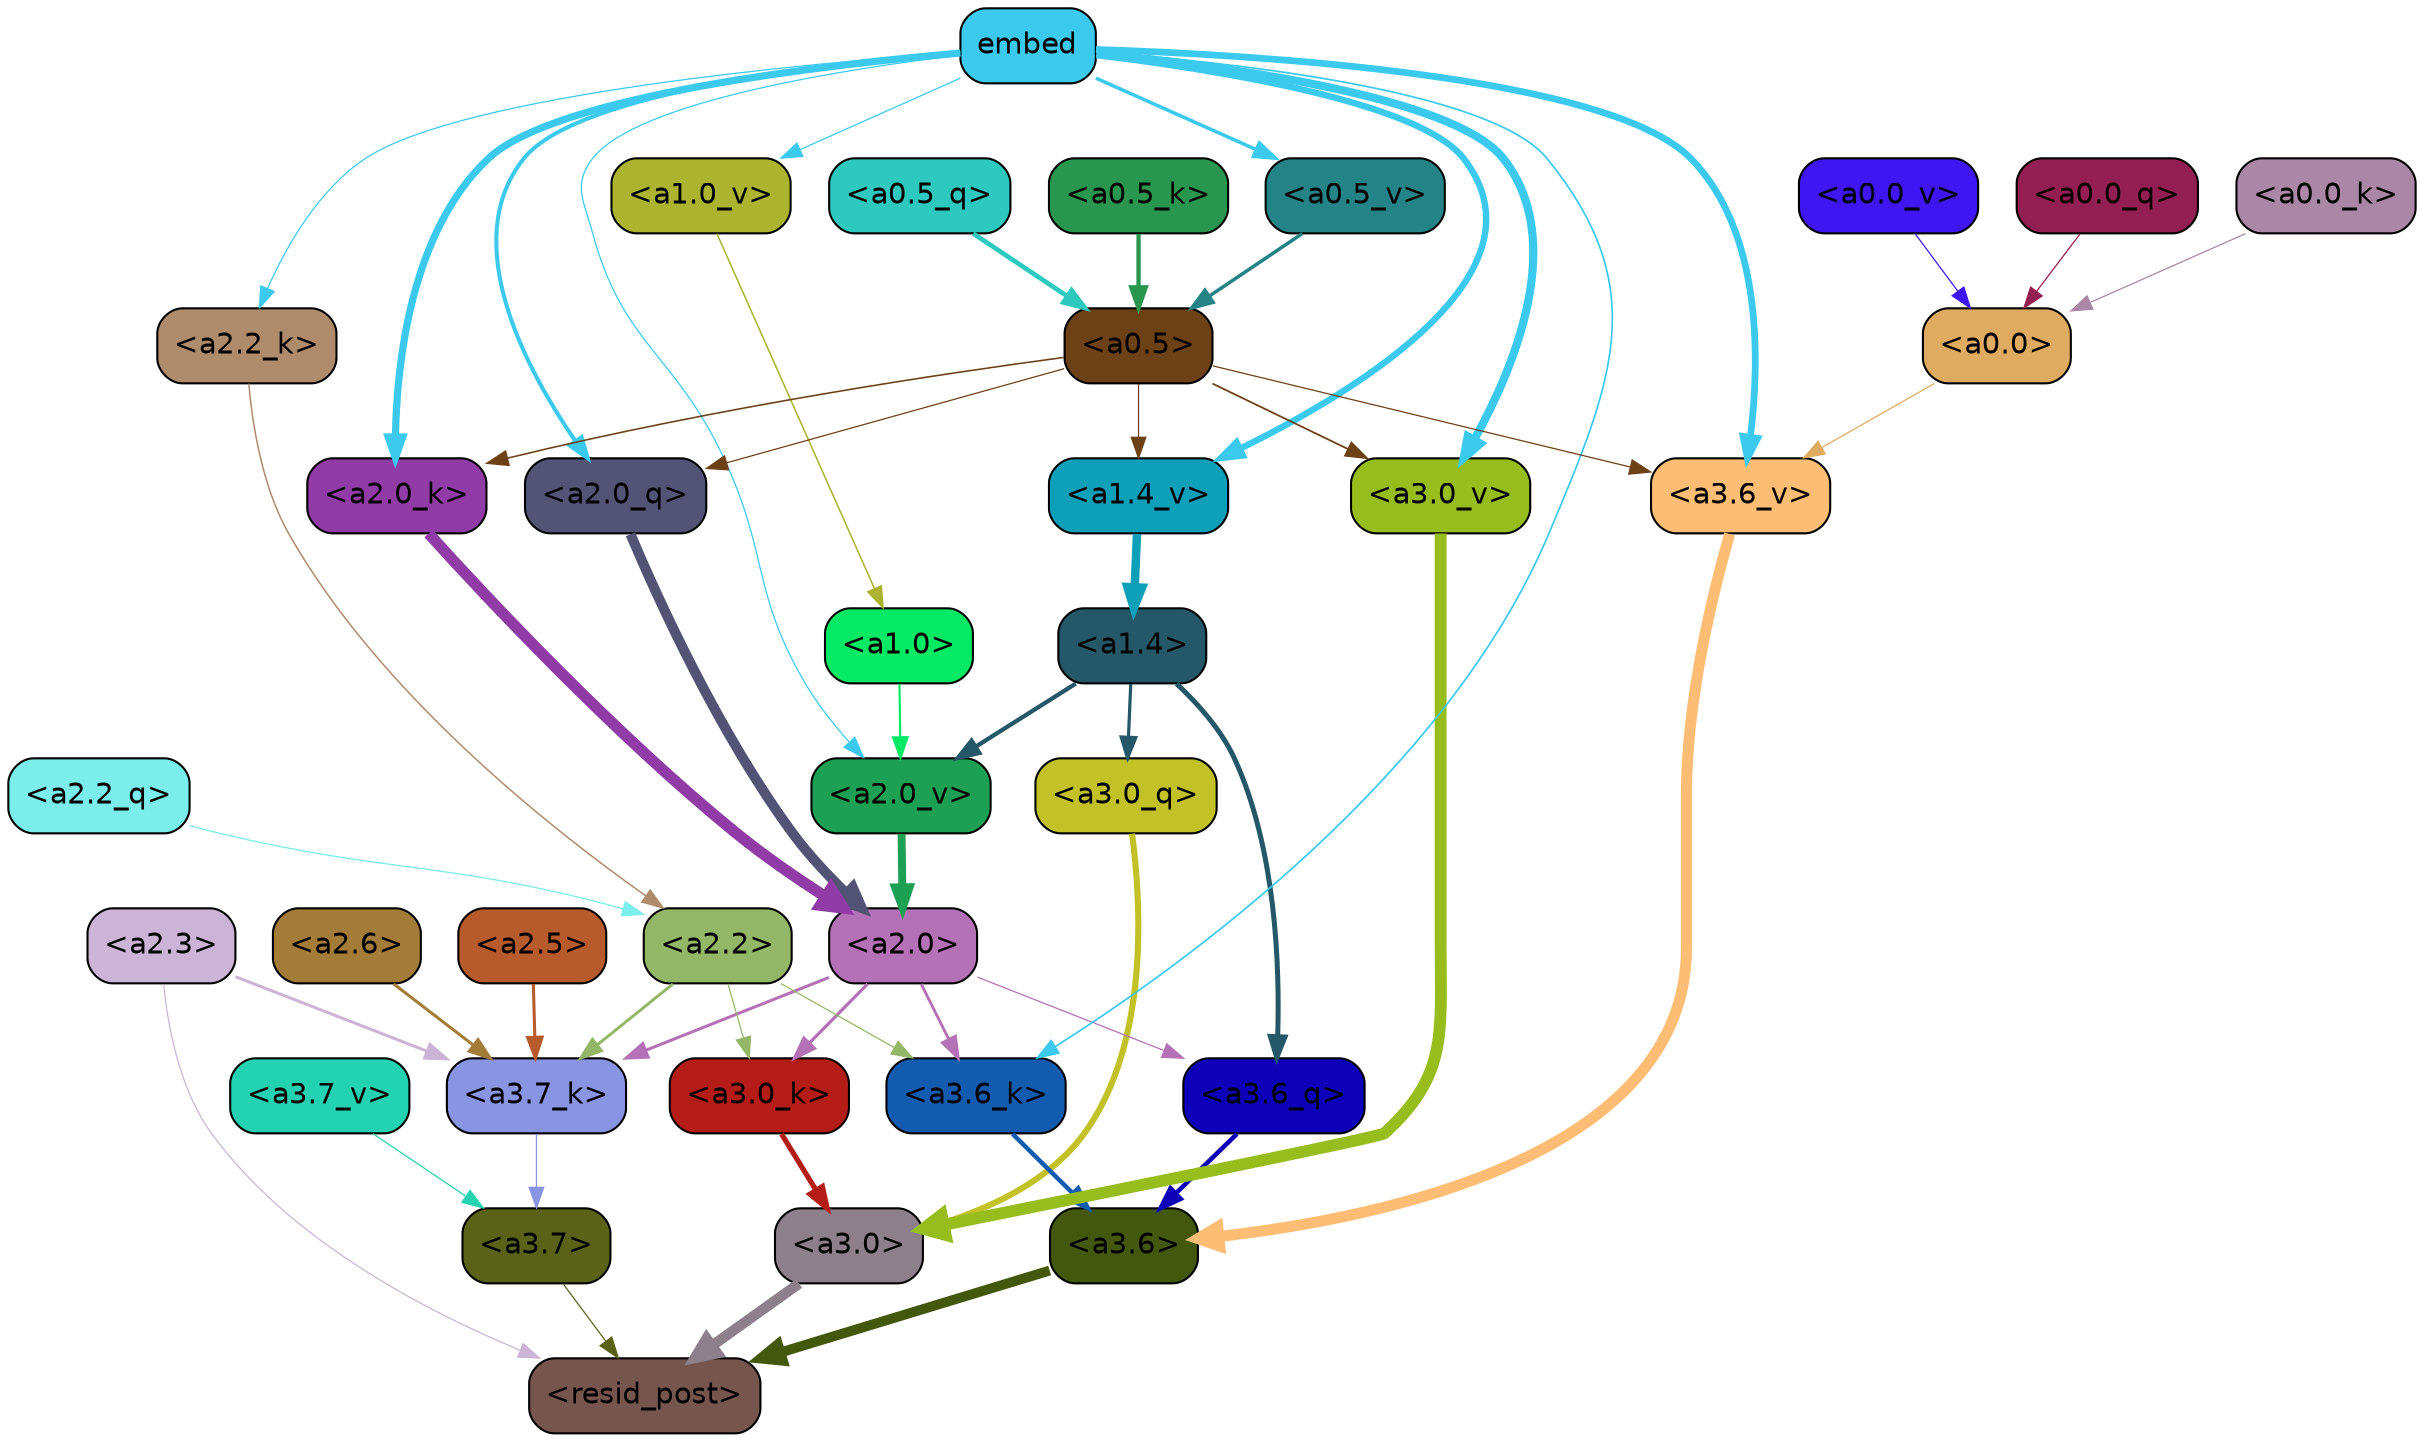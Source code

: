 strict digraph "" {
	graph [bgcolor=transparent,
		layout=dot,
		overlap=false,
		splines=true
	];
	"<a3.7>"	[color=black,
		fillcolor="#596216",
		fontname=Helvetica,
		shape=box,
		style="filled, rounded"];
	"<resid_post>"	[color=black,
		fillcolor="#76554e",
		fontname=Helvetica,
		shape=box,
		style="filled, rounded"];
	"<a3.7>" -> "<resid_post>"	[color="#596216",
		penwidth=0.6];
	"<a3.6>"	[color=black,
		fillcolor="#43580d",
		fontname=Helvetica,
		shape=box,
		style="filled, rounded"];
	"<a3.6>" -> "<resid_post>"	[color="#43580d",
		penwidth=4.749041676521301];
	"<a3.0>"	[color=black,
		fillcolor="#8d808b",
		fontname=Helvetica,
		shape=box,
		style="filled, rounded"];
	"<a3.0>" -> "<resid_post>"	[color="#8d808b",
		penwidth=5.004215121269226];
	"<a2.3>"	[color=black,
		fillcolor="#ccb4d6",
		fontname=Helvetica,
		shape=box,
		style="filled, rounded"];
	"<a2.3>" -> "<resid_post>"	[color="#ccb4d6",
		penwidth=0.6];
	"<a3.7_k>"	[color=black,
		fillcolor="#8994e3",
		fontname=Helvetica,
		shape=box,
		style="filled, rounded"];
	"<a2.3>" -> "<a3.7_k>"	[color="#ccb4d6",
		penwidth=1.4559586644172668];
	"<a3.6_q>"	[color=black,
		fillcolor="#0d00b8",
		fontname=Helvetica,
		shape=box,
		style="filled, rounded"];
	"<a3.6_q>" -> "<a3.6>"	[color="#0d00b8",
		penwidth=2.199681341648102];
	"<a3.0_q>"	[color=black,
		fillcolor="#c2c126",
		fontname=Helvetica,
		shape=box,
		style="filled, rounded"];
	"<a3.0_q>" -> "<a3.0>"	[color="#c2c126",
		penwidth=2.9459195733070374];
	"<a3.7_k>" -> "<a3.7>"	[color="#8994e3",
		penwidth=0.6];
	"<a3.6_k>"	[color=black,
		fillcolor="#135baf",
		fontname=Helvetica,
		shape=box,
		style="filled, rounded"];
	"<a3.6_k>" -> "<a3.6>"	[color="#135baf",
		penwidth=2.13908451795578];
	"<a3.0_k>"	[color=black,
		fillcolor="#b31c17",
		fontname=Helvetica,
		shape=box,
		style="filled, rounded"];
	"<a3.0_k>" -> "<a3.0>"	[color="#b31c17",
		penwidth=2.520303964614868];
	"<a3.7_v>"	[color=black,
		fillcolor="#23d2b0",
		fontname=Helvetica,
		shape=box,
		style="filled, rounded"];
	"<a3.7_v>" -> "<a3.7>"	[color="#23d2b0",
		penwidth=0.6];
	"<a3.6_v>"	[color=black,
		fillcolor="#febd74",
		fontname=Helvetica,
		shape=box,
		style="filled, rounded"];
	"<a3.6_v>" -> "<a3.6>"	[color="#febd74",
		penwidth=5.297133803367615];
	"<a3.0_v>"	[color=black,
		fillcolor="#96bd1b",
		fontname=Helvetica,
		shape=box,
		style="filled, rounded"];
	"<a3.0_v>" -> "<a3.0>"	[color="#96bd1b",
		penwidth=5.680712580680847];
	"<a2.0>"	[color=black,
		fillcolor="#b471b6",
		fontname=Helvetica,
		shape=box,
		style="filled, rounded"];
	"<a2.0>" -> "<a3.6_q>"	[color="#b471b6",
		penwidth=0.6];
	"<a2.0>" -> "<a3.7_k>"	[color="#b471b6",
		penwidth=1.4582423567771912];
	"<a2.0>" -> "<a3.6_k>"	[color="#b471b6",
		penwidth=1.3792681694030762];
	"<a2.0>" -> "<a3.0_k>"	[color="#b471b6",
		penwidth=1.5433646440505981];
	"<a1.4>"	[color=black,
		fillcolor="#245868",
		fontname=Helvetica,
		shape=box,
		style="filled, rounded"];
	"<a1.4>" -> "<a3.6_q>"	[color="#245868",
		penwidth=2.407962203025818];
	"<a1.4>" -> "<a3.0_q>"	[color="#245868",
		penwidth=1.5490156412124634];
	"<a2.0_v>"	[color=black,
		fillcolor="#1ca053",
		fontname=Helvetica,
		shape=box,
		style="filled, rounded"];
	"<a1.4>" -> "<a2.0_v>"	[color="#245868",
		penwidth=2.058677911758423];
	"<a2.6>"	[color=black,
		fillcolor="#a37d38",
		fontname=Helvetica,
		shape=box,
		style="filled, rounded"];
	"<a2.6>" -> "<a3.7_k>"	[color="#a37d38",
		penwidth=1.468173325061798];
	"<a2.5>"	[color=black,
		fillcolor="#b85b2c",
		fontname=Helvetica,
		shape=box,
		style="filled, rounded"];
	"<a2.5>" -> "<a3.7_k>"	[color="#b85b2c",
		penwidth=1.457568109035492];
	"<a2.2>"	[color=black,
		fillcolor="#94b667",
		fontname=Helvetica,
		shape=box,
		style="filled, rounded"];
	"<a2.2>" -> "<a3.7_k>"	[color="#94b667",
		penwidth=1.4199435114860535];
	"<a2.2>" -> "<a3.6_k>"	[color="#94b667",
		penwidth=0.6];
	"<a2.2>" -> "<a3.0_k>"	[color="#94b667",
		penwidth=0.6];
	embed	[color=black,
		fillcolor="#3bc9ed",
		fontname=Helvetica,
		shape=box,
		style="filled, rounded"];
	embed -> "<a3.6_k>"	[color="#3bc9ed",
		penwidth=0.8273519277572632];
	embed -> "<a3.6_v>"	[color="#3bc9ed",
		penwidth=3.2414157912135124];
	embed -> "<a3.0_v>"	[color="#3bc9ed",
		penwidth=3.929257571697235];
	"<a2.0_q>"	[color=black,
		fillcolor="#535375",
		fontname=Helvetica,
		shape=box,
		style="filled, rounded"];
	embed -> "<a2.0_q>"	[color="#3bc9ed",
		penwidth=1.9435837268829346];
	"<a2.2_k>"	[color=black,
		fillcolor="#ae8b6b",
		fontname=Helvetica,
		shape=box,
		style="filled, rounded"];
	embed -> "<a2.2_k>"	[color="#3bc9ed",
		penwidth=0.6];
	"<a2.0_k>"	[color=black,
		fillcolor="#913ca6",
		fontname=Helvetica,
		shape=box,
		style="filled, rounded"];
	embed -> "<a2.0_k>"	[color="#3bc9ed",
		penwidth=3.4579111337661743];
	embed -> "<a2.0_v>"	[color="#3bc9ed",
		penwidth=0.6];
	"<a1.4_v>"	[color=black,
		fillcolor="#0fa0b9",
		fontname=Helvetica,
		shape=box,
		style="filled, rounded"];
	embed -> "<a1.4_v>"	[color="#3bc9ed",
		penwidth=3.0905416011810303];
	"<a1.0_v>"	[color=black,
		fillcolor="#acb42f",
		fontname=Helvetica,
		shape=box,
		style="filled, rounded"];
	embed -> "<a1.0_v>"	[color="#3bc9ed",
		penwidth=0.6];
	"<a0.5_v>"	[color=black,
		fillcolor="#248387",
		fontname=Helvetica,
		shape=box,
		style="filled, rounded"];
	embed -> "<a0.5_v>"	[color="#3bc9ed",
		penwidth=1.6968016624450684];
	"<a0.5>"	[color=black,
		fillcolor="#6d4116",
		fontname=Helvetica,
		shape=box,
		style="filled, rounded"];
	"<a0.5>" -> "<a3.6_v>"	[color="#6d4116",
		penwidth=0.6];
	"<a0.5>" -> "<a3.0_v>"	[color="#6d4116",
		penwidth=0.8535017371177673];
	"<a0.5>" -> "<a2.0_q>"	[color="#6d4116",
		penwidth=0.6];
	"<a0.5>" -> "<a2.0_k>"	[color="#6d4116",
		penwidth=0.7646331787109375];
	"<a0.5>" -> "<a1.4_v>"	[color="#6d4116",
		penwidth=0.6];
	"<a0.0>"	[color=black,
		fillcolor="#deab60",
		fontname=Helvetica,
		shape=box,
		style="filled, rounded"];
	"<a0.0>" -> "<a3.6_v>"	[color="#deab60",
		penwidth=0.6];
	"<a2.2_q>"	[color=black,
		fillcolor="#7beeeb",
		fontname=Helvetica,
		shape=box,
		style="filled, rounded"];
	"<a2.2_q>" -> "<a2.2>"	[color="#7beeeb",
		penwidth=0.6301735639572144];
	"<a2.0_q>" -> "<a2.0>"	[color="#535375",
		penwidth=4.832814455032349];
	"<a2.2_k>" -> "<a2.2>"	[color="#ae8b6b",
		penwidth=0.7200896441936493];
	"<a2.0_k>" -> "<a2.0>"	[color="#913ca6",
		penwidth=5.423068851232529];
	"<a2.0_v>" -> "<a2.0>"	[color="#1ca053",
		penwidth=3.7890332341194153];
	"<a1.0>"	[color=black,
		fillcolor="#04ea65",
		fontname=Helvetica,
		shape=box,
		style="filled, rounded"];
	"<a1.0>" -> "<a2.0_v>"	[color="#04ea65",
		penwidth=1.041085124015808];
	"<a1.4_v>" -> "<a1.4>"	[color="#0fa0b9",
		penwidth=4.065267086029053];
	"<a1.0_v>" -> "<a1.0>"	[color="#acb42f",
		penwidth=0.7517843246459961];
	"<a0.5_q>"	[color=black,
		fillcolor="#2dc8be",
		fontname=Helvetica,
		shape=box,
		style="filled, rounded"];
	"<a0.5_q>" -> "<a0.5>"	[color="#2dc8be",
		penwidth=2.2789151668548584];
	"<a0.0_q>"	[color=black,
		fillcolor="#921e52",
		fontname=Helvetica,
		shape=box,
		style="filled, rounded"];
	"<a0.0_q>" -> "<a0.0>"	[color="#921e52",
		penwidth=0.6];
	"<a0.5_k>"	[color=black,
		fillcolor="#28964e",
		fontname=Helvetica,
		shape=box,
		style="filled, rounded"];
	"<a0.5_k>" -> "<a0.5>"	[color="#28964e",
		penwidth=2.067288637161255];
	"<a0.0_k>"	[color=black,
		fillcolor="#a987a5",
		fontname=Helvetica,
		shape=box,
		style="filled, rounded"];
	"<a0.0_k>" -> "<a0.0>"	[color="#a987a5",
		penwidth=0.6];
	"<a0.5_v>" -> "<a0.5>"	[color="#248387",
		penwidth=1.6968014240264893];
	"<a0.0_v>"	[color=black,
		fillcolor="#3d16f3",
		fontname=Helvetica,
		shape=box,
		style="filled, rounded"];
	"<a0.0_v>" -> "<a0.0>"	[color="#3d16f3",
		penwidth=0.6];
}

